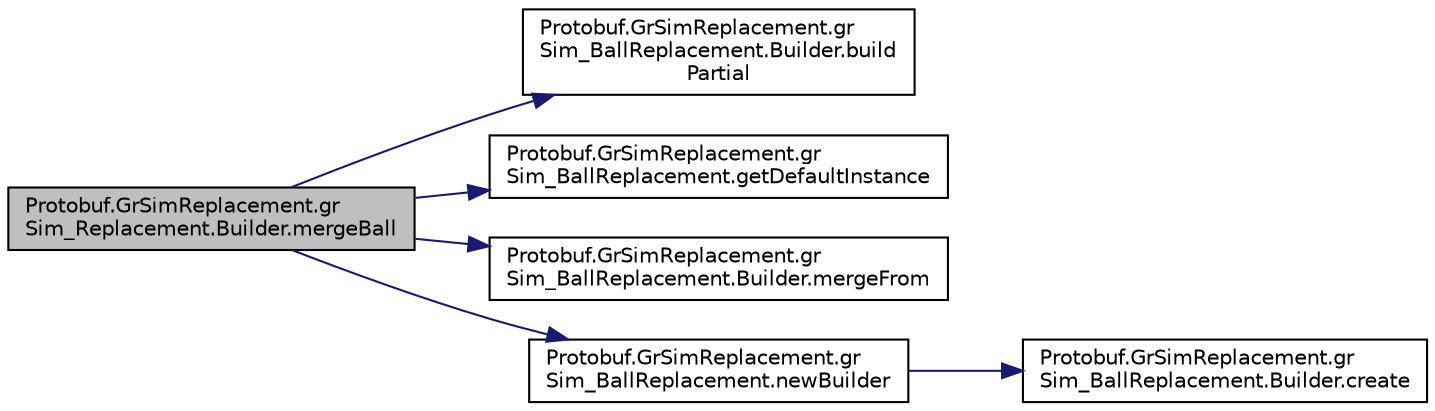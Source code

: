 digraph "Protobuf.GrSimReplacement.grSim_Replacement.Builder.mergeBall"
{
 // INTERACTIVE_SVG=YES
  edge [fontname="Helvetica",fontsize="10",labelfontname="Helvetica",labelfontsize="10"];
  node [fontname="Helvetica",fontsize="10",shape=record];
  rankdir="LR";
  Node1 [label="Protobuf.GrSimReplacement.gr\lSim_Replacement.Builder.mergeBall",height=0.2,width=0.4,color="black", fillcolor="grey75", style="filled", fontcolor="black"];
  Node1 -> Node2 [color="midnightblue",fontsize="10",style="solid",fontname="Helvetica"];
  Node2 [label="Protobuf.GrSimReplacement.gr\lSim_BallReplacement.Builder.build\lPartial",height=0.2,width=0.4,color="black", fillcolor="white", style="filled",URL="$d1/daf/class_protobuf_1_1_gr_sim_replacement_1_1gr_sim___ball_replacement_1_1_builder.html#a4a6ad538fe768dccdbe2b0151543f16d"];
  Node1 -> Node3 [color="midnightblue",fontsize="10",style="solid",fontname="Helvetica"];
  Node3 [label="Protobuf.GrSimReplacement.gr\lSim_BallReplacement.getDefaultInstance",height=0.2,width=0.4,color="black", fillcolor="white", style="filled",URL="$d2/dea/class_protobuf_1_1_gr_sim_replacement_1_1gr_sim___ball_replacement.html#a6ab65d00b3616b75579a779583d6858f"];
  Node1 -> Node4 [color="midnightblue",fontsize="10",style="solid",fontname="Helvetica"];
  Node4 [label="Protobuf.GrSimReplacement.gr\lSim_BallReplacement.Builder.mergeFrom",height=0.2,width=0.4,color="black", fillcolor="white", style="filled",URL="$d1/daf/class_protobuf_1_1_gr_sim_replacement_1_1gr_sim___ball_replacement_1_1_builder.html#aaf9b327fd920539ecf9785d9cde3c772"];
  Node1 -> Node5 [color="midnightblue",fontsize="10",style="solid",fontname="Helvetica"];
  Node5 [label="Protobuf.GrSimReplacement.gr\lSim_BallReplacement.newBuilder",height=0.2,width=0.4,color="black", fillcolor="white", style="filled",URL="$d2/dea/class_protobuf_1_1_gr_sim_replacement_1_1gr_sim___ball_replacement.html#a9c7fe9ba82d9f6aa6e952f13a59326eb"];
  Node5 -> Node6 [color="midnightblue",fontsize="10",style="solid",fontname="Helvetica"];
  Node6 [label="Protobuf.GrSimReplacement.gr\lSim_BallReplacement.Builder.create",height=0.2,width=0.4,color="black", fillcolor="white", style="filled",URL="$d1/daf/class_protobuf_1_1_gr_sim_replacement_1_1gr_sim___ball_replacement_1_1_builder.html#aac2d7cf65400f869e270b3ead92f83d0"];
}
